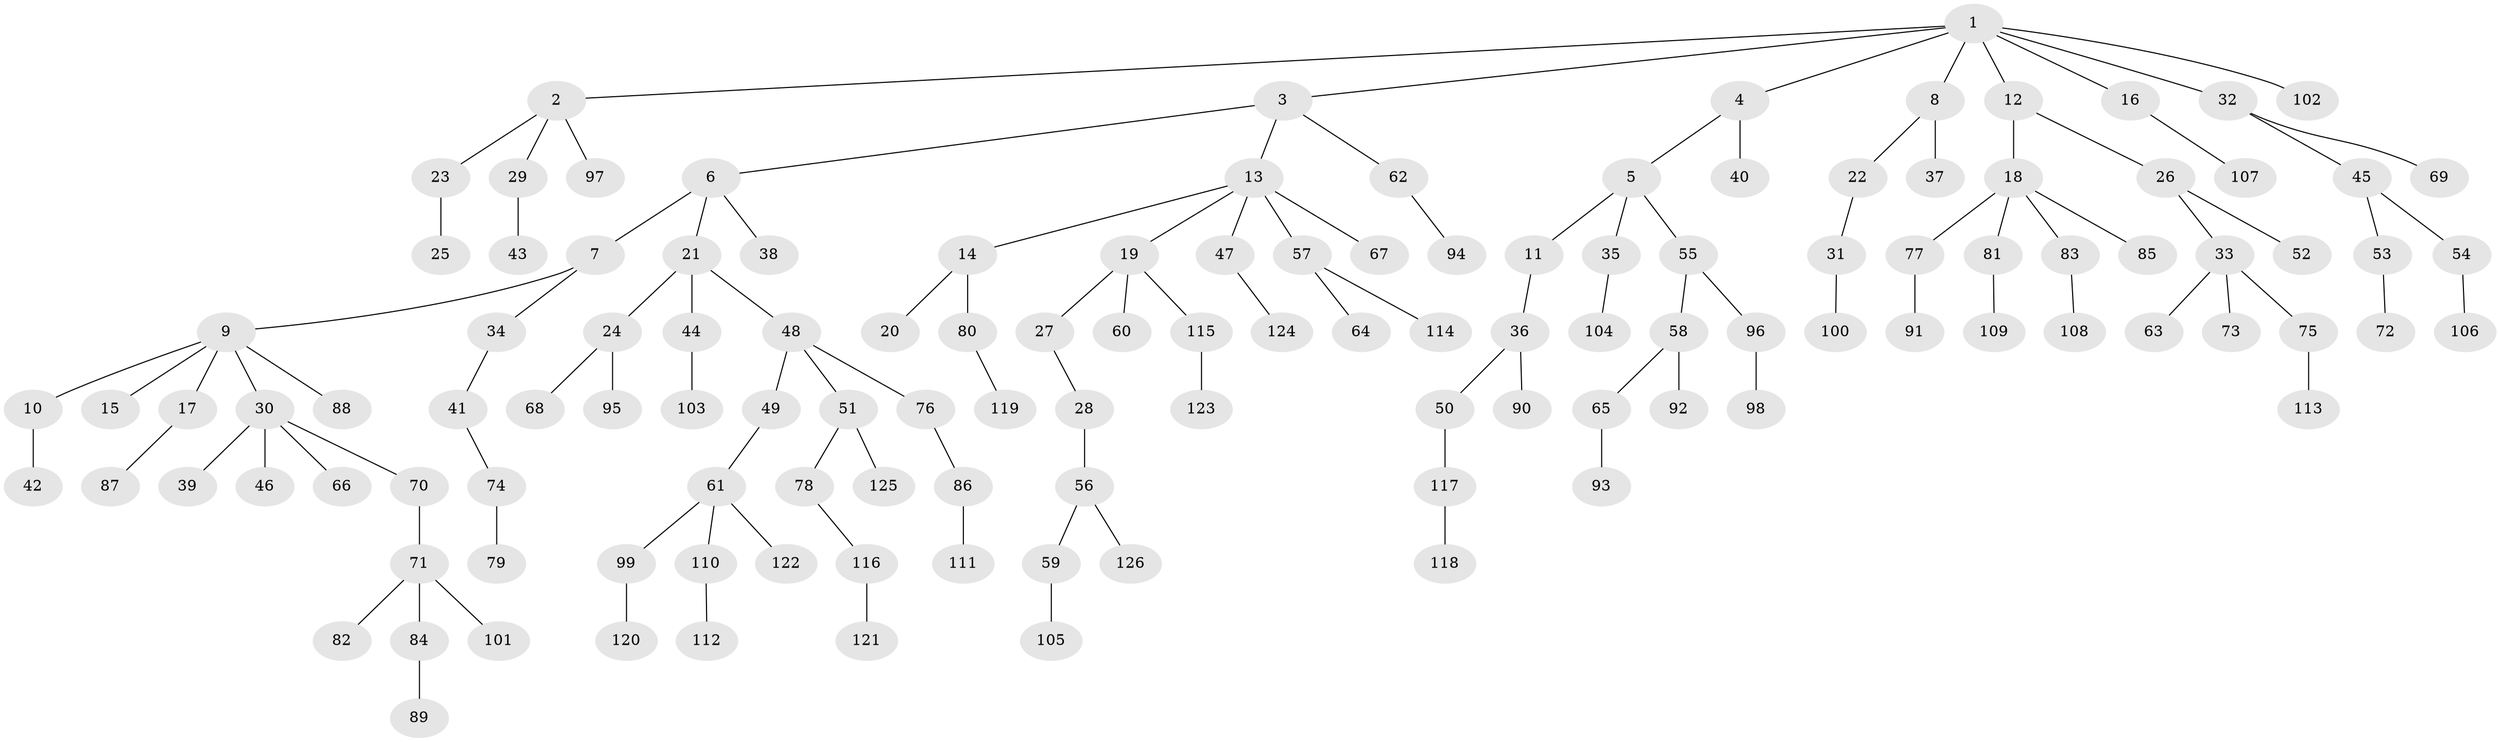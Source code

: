 // Generated by graph-tools (version 1.1) at 2025/11/02/27/25 16:11:27]
// undirected, 126 vertices, 125 edges
graph export_dot {
graph [start="1"]
  node [color=gray90,style=filled];
  1;
  2;
  3;
  4;
  5;
  6;
  7;
  8;
  9;
  10;
  11;
  12;
  13;
  14;
  15;
  16;
  17;
  18;
  19;
  20;
  21;
  22;
  23;
  24;
  25;
  26;
  27;
  28;
  29;
  30;
  31;
  32;
  33;
  34;
  35;
  36;
  37;
  38;
  39;
  40;
  41;
  42;
  43;
  44;
  45;
  46;
  47;
  48;
  49;
  50;
  51;
  52;
  53;
  54;
  55;
  56;
  57;
  58;
  59;
  60;
  61;
  62;
  63;
  64;
  65;
  66;
  67;
  68;
  69;
  70;
  71;
  72;
  73;
  74;
  75;
  76;
  77;
  78;
  79;
  80;
  81;
  82;
  83;
  84;
  85;
  86;
  87;
  88;
  89;
  90;
  91;
  92;
  93;
  94;
  95;
  96;
  97;
  98;
  99;
  100;
  101;
  102;
  103;
  104;
  105;
  106;
  107;
  108;
  109;
  110;
  111;
  112;
  113;
  114;
  115;
  116;
  117;
  118;
  119;
  120;
  121;
  122;
  123;
  124;
  125;
  126;
  1 -- 2;
  1 -- 3;
  1 -- 4;
  1 -- 8;
  1 -- 12;
  1 -- 16;
  1 -- 32;
  1 -- 102;
  2 -- 23;
  2 -- 29;
  2 -- 97;
  3 -- 6;
  3 -- 13;
  3 -- 62;
  4 -- 5;
  4 -- 40;
  5 -- 11;
  5 -- 35;
  5 -- 55;
  6 -- 7;
  6 -- 21;
  6 -- 38;
  7 -- 9;
  7 -- 34;
  8 -- 22;
  8 -- 37;
  9 -- 10;
  9 -- 15;
  9 -- 17;
  9 -- 30;
  9 -- 88;
  10 -- 42;
  11 -- 36;
  12 -- 18;
  12 -- 26;
  13 -- 14;
  13 -- 19;
  13 -- 47;
  13 -- 57;
  13 -- 67;
  14 -- 20;
  14 -- 80;
  16 -- 107;
  17 -- 87;
  18 -- 77;
  18 -- 81;
  18 -- 83;
  18 -- 85;
  19 -- 27;
  19 -- 60;
  19 -- 115;
  21 -- 24;
  21 -- 44;
  21 -- 48;
  22 -- 31;
  23 -- 25;
  24 -- 68;
  24 -- 95;
  26 -- 33;
  26 -- 52;
  27 -- 28;
  28 -- 56;
  29 -- 43;
  30 -- 39;
  30 -- 46;
  30 -- 66;
  30 -- 70;
  31 -- 100;
  32 -- 45;
  32 -- 69;
  33 -- 63;
  33 -- 73;
  33 -- 75;
  34 -- 41;
  35 -- 104;
  36 -- 50;
  36 -- 90;
  41 -- 74;
  44 -- 103;
  45 -- 53;
  45 -- 54;
  47 -- 124;
  48 -- 49;
  48 -- 51;
  48 -- 76;
  49 -- 61;
  50 -- 117;
  51 -- 78;
  51 -- 125;
  53 -- 72;
  54 -- 106;
  55 -- 58;
  55 -- 96;
  56 -- 59;
  56 -- 126;
  57 -- 64;
  57 -- 114;
  58 -- 65;
  58 -- 92;
  59 -- 105;
  61 -- 99;
  61 -- 110;
  61 -- 122;
  62 -- 94;
  65 -- 93;
  70 -- 71;
  71 -- 82;
  71 -- 84;
  71 -- 101;
  74 -- 79;
  75 -- 113;
  76 -- 86;
  77 -- 91;
  78 -- 116;
  80 -- 119;
  81 -- 109;
  83 -- 108;
  84 -- 89;
  86 -- 111;
  96 -- 98;
  99 -- 120;
  110 -- 112;
  115 -- 123;
  116 -- 121;
  117 -- 118;
}
